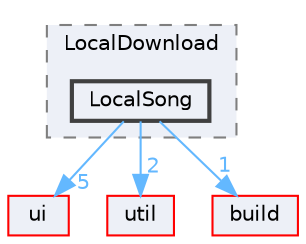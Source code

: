 digraph "LocalSong"
{
 // LATEX_PDF_SIZE
  bgcolor="transparent";
  edge [fontname=Helvetica,fontsize=10,labelfontname=Helvetica,labelfontsize=10];
  node [fontname=Helvetica,fontsize=10,shape=box,height=0.2,width=0.4];
  compound=true
  subgraph clusterdir_4903e9fdd90aaa64abf2216a2ba9b10e {
    graph [ bgcolor="#edf0f7", pencolor="grey50", label="LocalDownload", fontname=Helvetica,fontsize=10 style="filled,dashed", URL="dir_4903e9fdd90aaa64abf2216a2ba9b10e.html",tooltip=""]
  dir_79c127b7d31c03f48d8e3a6cdf4b9e90 [label="LocalSong", fillcolor="#edf0f7", color="grey25", style="filled,bold", URL="dir_79c127b7d31c03f48d8e3a6cdf4b9e90.html",tooltip=""];
  }
  dir_1788f8309b1a812dcb800a185471cf6c [label="ui", fillcolor="#edf0f7", color="red", style="filled", URL="dir_1788f8309b1a812dcb800a185471cf6c.html",tooltip=""];
  dir_23ec12649285f9fabf3a6b7380226c28 [label="util", fillcolor="#edf0f7", color="red", style="filled", URL="dir_23ec12649285f9fabf3a6b7380226c28.html",tooltip=""];
  dir_4fef79e7177ba769987a8da36c892c5f [label="build", fillcolor="#edf0f7", color="red", style="filled", URL="dir_4fef79e7177ba769987a8da36c892c5f.html",tooltip=""];
  dir_79c127b7d31c03f48d8e3a6cdf4b9e90->dir_1788f8309b1a812dcb800a185471cf6c [headlabel="5", labeldistance=1.5 headhref="dir_000194_000351.html" href="dir_000194_000351.html" color="steelblue1" fontcolor="steelblue1"];
  dir_79c127b7d31c03f48d8e3a6cdf4b9e90->dir_23ec12649285f9fabf3a6b7380226c28 [headlabel="2", labeldistance=1.5 headhref="dir_000194_000357.html" href="dir_000194_000357.html" color="steelblue1" fontcolor="steelblue1"];
  dir_79c127b7d31c03f48d8e3a6cdf4b9e90->dir_4fef79e7177ba769987a8da36c892c5f [headlabel="1", labeldistance=1.5 headhref="dir_000194_000041.html" href="dir_000194_000041.html" color="steelblue1" fontcolor="steelblue1"];
}
